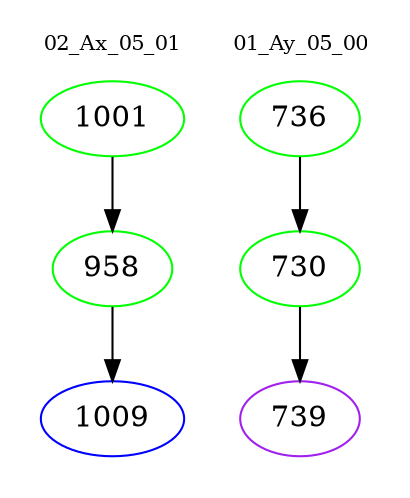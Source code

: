 digraph{
subgraph cluster_0 {
color = white
label = "02_Ax_05_01";
fontsize=10;
T0_1001 [label="1001", color="green"]
T0_1001 -> T0_958 [color="black"]
T0_958 [label="958", color="green"]
T0_958 -> T0_1009 [color="black"]
T0_1009 [label="1009", color="blue"]
}
subgraph cluster_1 {
color = white
label = "01_Ay_05_00";
fontsize=10;
T1_736 [label="736", color="green"]
T1_736 -> T1_730 [color="black"]
T1_730 [label="730", color="green"]
T1_730 -> T1_739 [color="black"]
T1_739 [label="739", color="purple"]
}
}
